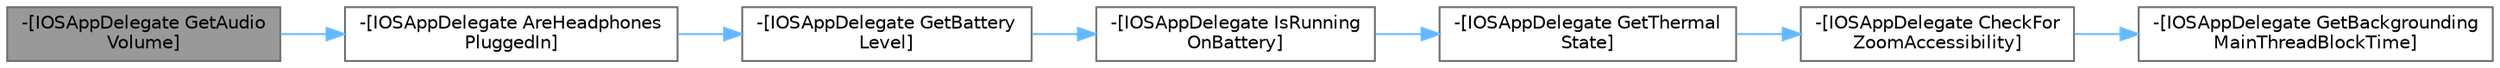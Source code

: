 digraph "-[IOSAppDelegate GetAudioVolume]"
{
 // INTERACTIVE_SVG=YES
 // LATEX_PDF_SIZE
  bgcolor="transparent";
  edge [fontname=Helvetica,fontsize=10,labelfontname=Helvetica,labelfontsize=10];
  node [fontname=Helvetica,fontsize=10,shape=box,height=0.2,width=0.4];
  rankdir="LR";
  Node1 [id="Node000001",label="-[IOSAppDelegate GetAudio\lVolume]",height=0.2,width=0.4,color="gray40", fillcolor="grey60", style="filled", fontcolor="black",tooltip=" "];
  Node1 -> Node2 [id="edge1_Node000001_Node000002",color="steelblue1",style="solid",tooltip=" "];
  Node2 [id="Node000002",label="-[IOSAppDelegate AreHeadphones\lPluggedIn]",height=0.2,width=0.4,color="grey40", fillcolor="white", style="filled",URL="$d6/d94/interfaceIOSAppDelegate.html#a76957a8407a017b3382f24ec83ce3ce2",tooltip=" "];
  Node2 -> Node3 [id="edge2_Node000002_Node000003",color="steelblue1",style="solid",tooltip=" "];
  Node3 [id="Node000003",label="-[IOSAppDelegate GetBattery\lLevel]",height=0.2,width=0.4,color="grey40", fillcolor="white", style="filled",URL="$d6/d94/interfaceIOSAppDelegate.html#aefb5cf6485aab3df4af208e82295d904",tooltip=" "];
  Node3 -> Node4 [id="edge3_Node000003_Node000004",color="steelblue1",style="solid",tooltip=" "];
  Node4 [id="Node000004",label="-[IOSAppDelegate IsRunning\lOnBattery]",height=0.2,width=0.4,color="grey40", fillcolor="white", style="filled",URL="$d6/d94/interfaceIOSAppDelegate.html#ab74e379ad61e778e375b2dbfa1891d15",tooltip=" "];
  Node4 -> Node5 [id="edge4_Node000004_Node000005",color="steelblue1",style="solid",tooltip=" "];
  Node5 [id="Node000005",label="-[IOSAppDelegate GetThermal\lState]",height=0.2,width=0.4,color="grey40", fillcolor="white", style="filled",URL="$d6/d94/interfaceIOSAppDelegate.html#a133b4e05ae2ff41cfd0b92c1ea9abe19",tooltip=" "];
  Node5 -> Node6 [id="edge5_Node000005_Node000006",color="steelblue1",style="solid",tooltip=" "];
  Node6 [id="Node000006",label="-[IOSAppDelegate CheckFor\lZoomAccessibility]",height=0.2,width=0.4,color="grey40", fillcolor="white", style="filled",URL="$d6/d94/interfaceIOSAppDelegate.html#a57c75fd692c4f5f8686d885ccf3686f3",tooltip=" "];
  Node6 -> Node7 [id="edge6_Node000006_Node000007",color="steelblue1",style="solid",tooltip=" "];
  Node7 [id="Node000007",label="-[IOSAppDelegate GetBackgrounding\lMainThreadBlockTime]",height=0.2,width=0.4,color="grey40", fillcolor="white", style="filled",URL="$d6/d94/interfaceIOSAppDelegate.html#ae1dfb7e6a41a05270c917e734c87625f",tooltip=" "];
}
